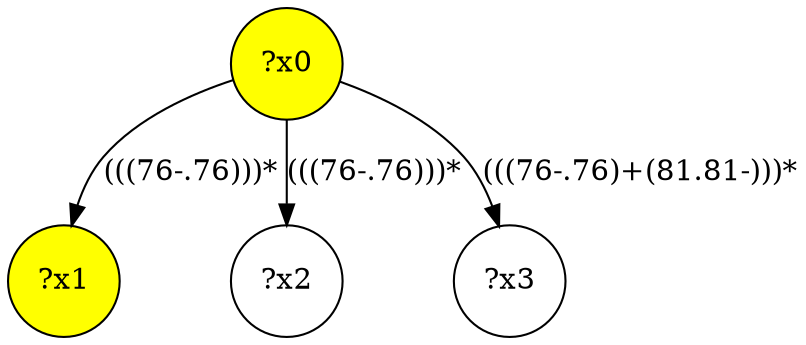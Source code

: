 digraph g {
	x0 [fillcolor="yellow", style="filled," shape=circle, label="?x0"];
	x1 [fillcolor="yellow", style="filled," shape=circle, label="?x1"];
	x0 -> x1 [label="(((76-.76)))*"];
	x2 [shape=circle, label="?x2"];
	x0 -> x2 [label="(((76-.76)))*"];
	x3 [shape=circle, label="?x3"];
	x0 -> x3 [label="(((76-.76)+(81.81-)))*"];
}
